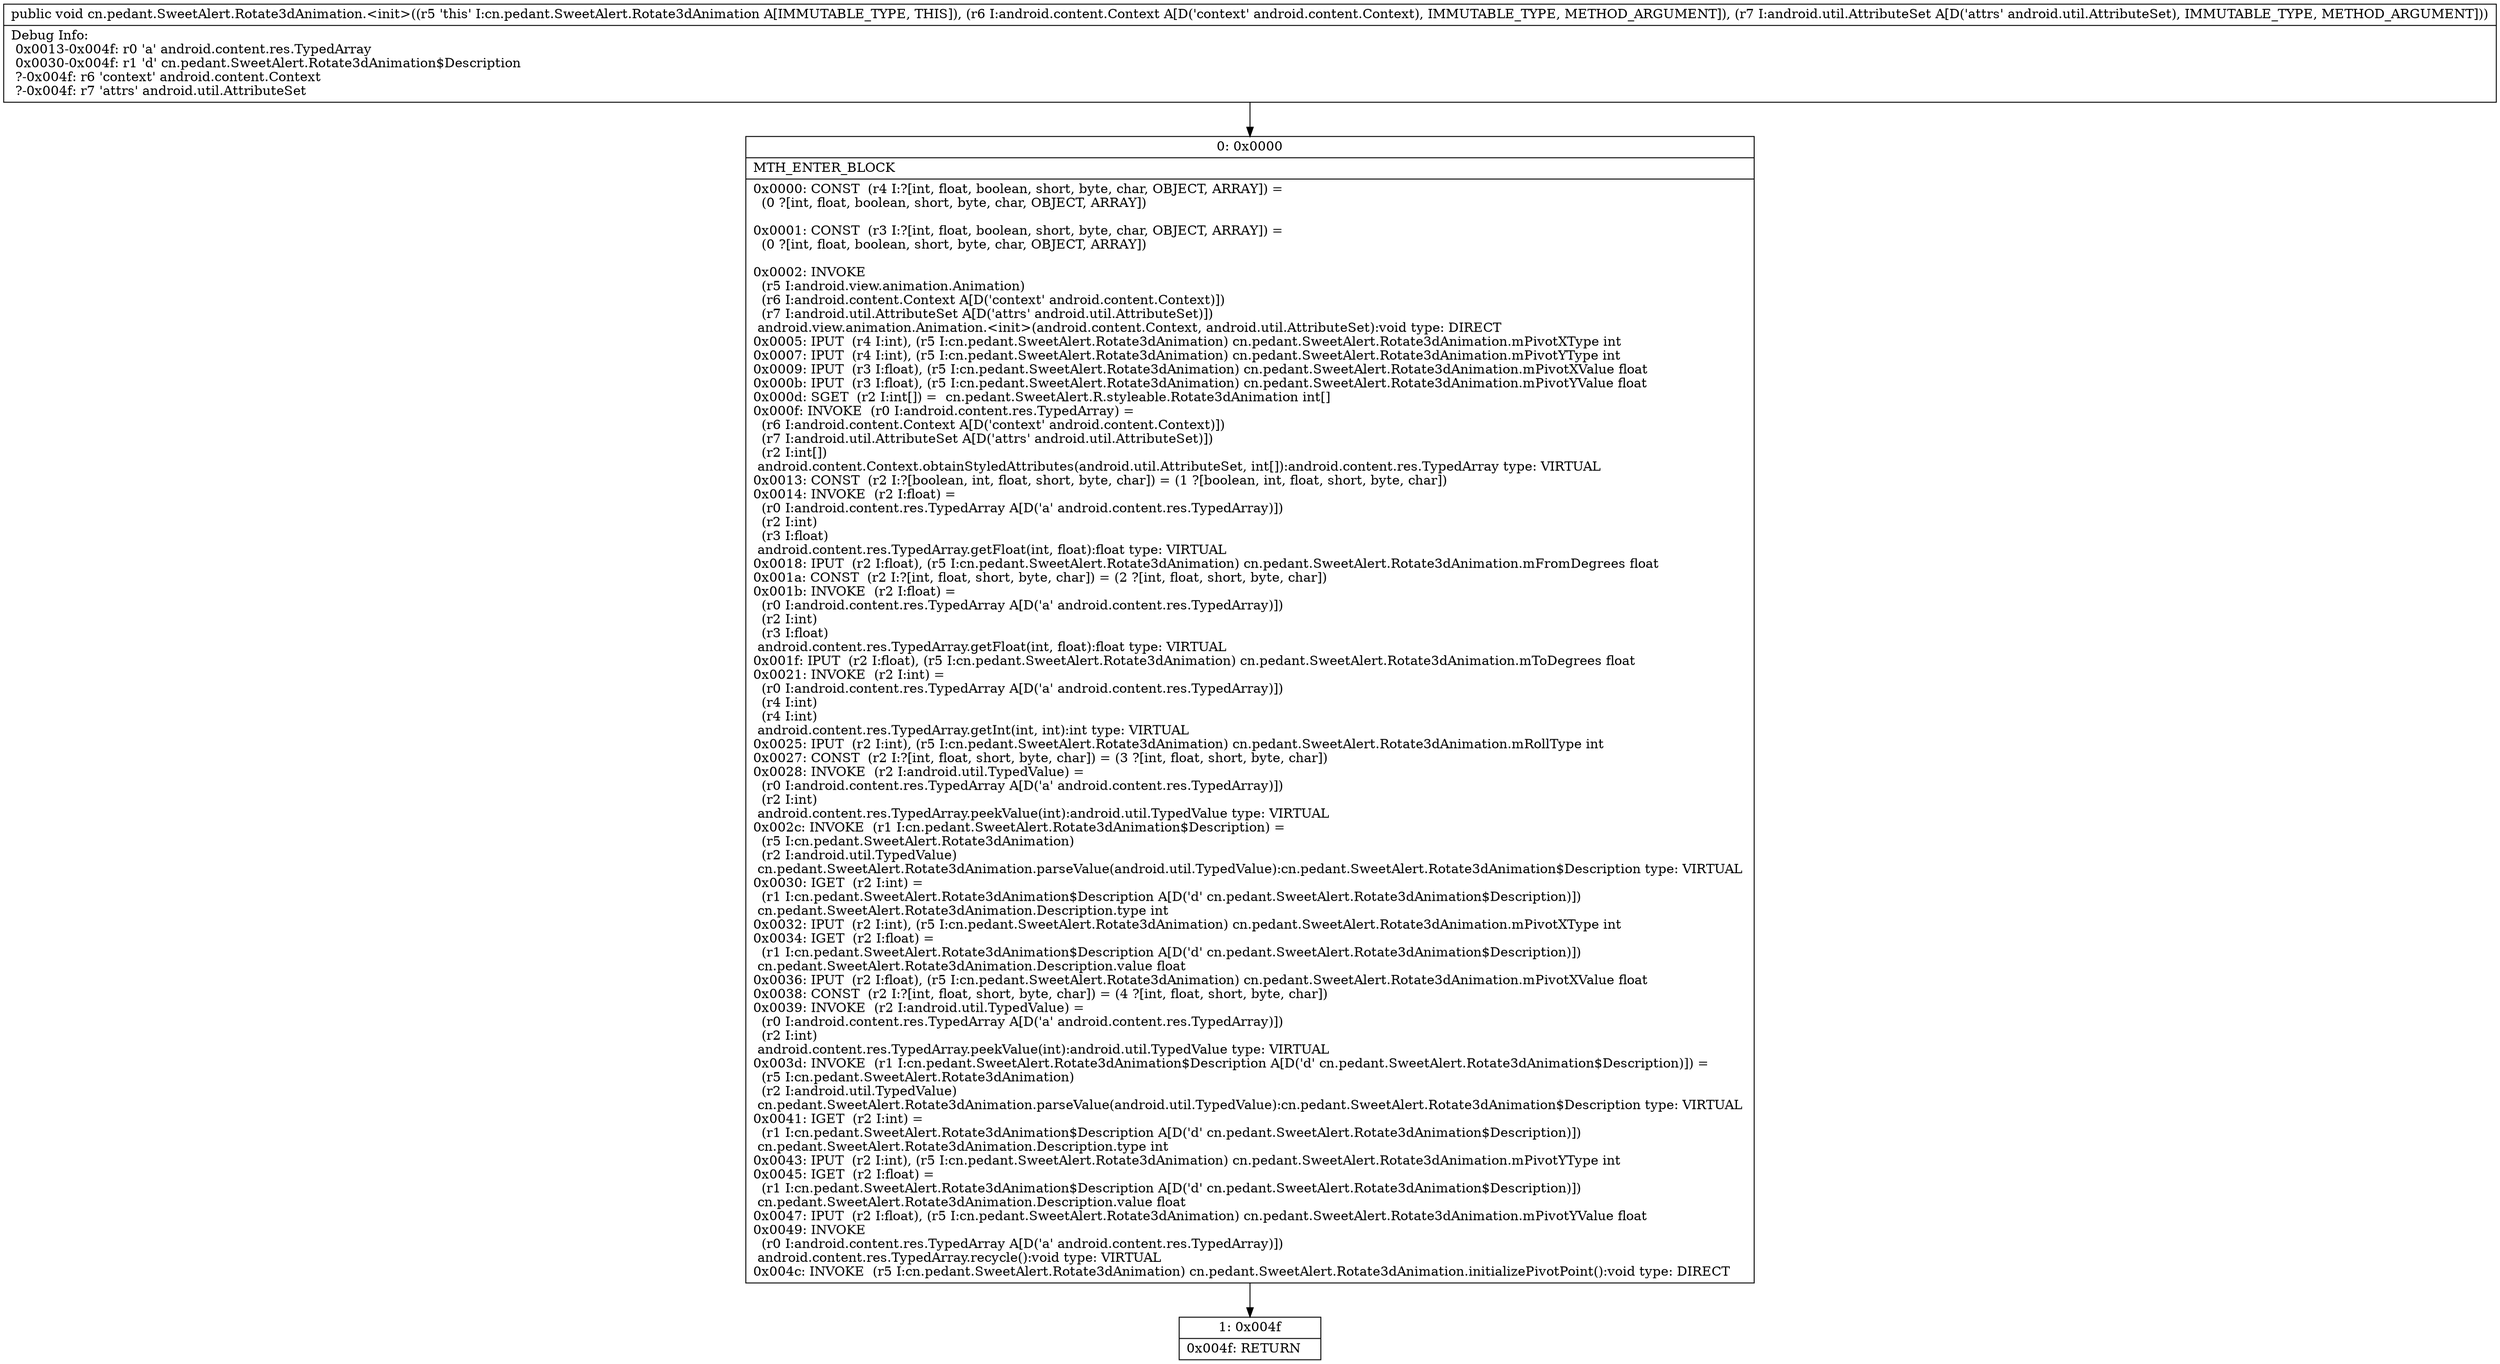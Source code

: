 digraph "CFG forcn.pedant.SweetAlert.Rotate3dAnimation.\<init\>(Landroid\/content\/Context;Landroid\/util\/AttributeSet;)V" {
Node_0 [shape=record,label="{0\:\ 0x0000|MTH_ENTER_BLOCK\l|0x0000: CONST  (r4 I:?[int, float, boolean, short, byte, char, OBJECT, ARRAY]) = \l  (0 ?[int, float, boolean, short, byte, char, OBJECT, ARRAY])\l \l0x0001: CONST  (r3 I:?[int, float, boolean, short, byte, char, OBJECT, ARRAY]) = \l  (0 ?[int, float, boolean, short, byte, char, OBJECT, ARRAY])\l \l0x0002: INVOKE  \l  (r5 I:android.view.animation.Animation)\l  (r6 I:android.content.Context A[D('context' android.content.Context)])\l  (r7 I:android.util.AttributeSet A[D('attrs' android.util.AttributeSet)])\l android.view.animation.Animation.\<init\>(android.content.Context, android.util.AttributeSet):void type: DIRECT \l0x0005: IPUT  (r4 I:int), (r5 I:cn.pedant.SweetAlert.Rotate3dAnimation) cn.pedant.SweetAlert.Rotate3dAnimation.mPivotXType int \l0x0007: IPUT  (r4 I:int), (r5 I:cn.pedant.SweetAlert.Rotate3dAnimation) cn.pedant.SweetAlert.Rotate3dAnimation.mPivotYType int \l0x0009: IPUT  (r3 I:float), (r5 I:cn.pedant.SweetAlert.Rotate3dAnimation) cn.pedant.SweetAlert.Rotate3dAnimation.mPivotXValue float \l0x000b: IPUT  (r3 I:float), (r5 I:cn.pedant.SweetAlert.Rotate3dAnimation) cn.pedant.SweetAlert.Rotate3dAnimation.mPivotYValue float \l0x000d: SGET  (r2 I:int[]) =  cn.pedant.SweetAlert.R.styleable.Rotate3dAnimation int[] \l0x000f: INVOKE  (r0 I:android.content.res.TypedArray) = \l  (r6 I:android.content.Context A[D('context' android.content.Context)])\l  (r7 I:android.util.AttributeSet A[D('attrs' android.util.AttributeSet)])\l  (r2 I:int[])\l android.content.Context.obtainStyledAttributes(android.util.AttributeSet, int[]):android.content.res.TypedArray type: VIRTUAL \l0x0013: CONST  (r2 I:?[boolean, int, float, short, byte, char]) = (1 ?[boolean, int, float, short, byte, char]) \l0x0014: INVOKE  (r2 I:float) = \l  (r0 I:android.content.res.TypedArray A[D('a' android.content.res.TypedArray)])\l  (r2 I:int)\l  (r3 I:float)\l android.content.res.TypedArray.getFloat(int, float):float type: VIRTUAL \l0x0018: IPUT  (r2 I:float), (r5 I:cn.pedant.SweetAlert.Rotate3dAnimation) cn.pedant.SweetAlert.Rotate3dAnimation.mFromDegrees float \l0x001a: CONST  (r2 I:?[int, float, short, byte, char]) = (2 ?[int, float, short, byte, char]) \l0x001b: INVOKE  (r2 I:float) = \l  (r0 I:android.content.res.TypedArray A[D('a' android.content.res.TypedArray)])\l  (r2 I:int)\l  (r3 I:float)\l android.content.res.TypedArray.getFloat(int, float):float type: VIRTUAL \l0x001f: IPUT  (r2 I:float), (r5 I:cn.pedant.SweetAlert.Rotate3dAnimation) cn.pedant.SweetAlert.Rotate3dAnimation.mToDegrees float \l0x0021: INVOKE  (r2 I:int) = \l  (r0 I:android.content.res.TypedArray A[D('a' android.content.res.TypedArray)])\l  (r4 I:int)\l  (r4 I:int)\l android.content.res.TypedArray.getInt(int, int):int type: VIRTUAL \l0x0025: IPUT  (r2 I:int), (r5 I:cn.pedant.SweetAlert.Rotate3dAnimation) cn.pedant.SweetAlert.Rotate3dAnimation.mRollType int \l0x0027: CONST  (r2 I:?[int, float, short, byte, char]) = (3 ?[int, float, short, byte, char]) \l0x0028: INVOKE  (r2 I:android.util.TypedValue) = \l  (r0 I:android.content.res.TypedArray A[D('a' android.content.res.TypedArray)])\l  (r2 I:int)\l android.content.res.TypedArray.peekValue(int):android.util.TypedValue type: VIRTUAL \l0x002c: INVOKE  (r1 I:cn.pedant.SweetAlert.Rotate3dAnimation$Description) = \l  (r5 I:cn.pedant.SweetAlert.Rotate3dAnimation)\l  (r2 I:android.util.TypedValue)\l cn.pedant.SweetAlert.Rotate3dAnimation.parseValue(android.util.TypedValue):cn.pedant.SweetAlert.Rotate3dAnimation$Description type: VIRTUAL \l0x0030: IGET  (r2 I:int) = \l  (r1 I:cn.pedant.SweetAlert.Rotate3dAnimation$Description A[D('d' cn.pedant.SweetAlert.Rotate3dAnimation$Description)])\l cn.pedant.SweetAlert.Rotate3dAnimation.Description.type int \l0x0032: IPUT  (r2 I:int), (r5 I:cn.pedant.SweetAlert.Rotate3dAnimation) cn.pedant.SweetAlert.Rotate3dAnimation.mPivotXType int \l0x0034: IGET  (r2 I:float) = \l  (r1 I:cn.pedant.SweetAlert.Rotate3dAnimation$Description A[D('d' cn.pedant.SweetAlert.Rotate3dAnimation$Description)])\l cn.pedant.SweetAlert.Rotate3dAnimation.Description.value float \l0x0036: IPUT  (r2 I:float), (r5 I:cn.pedant.SweetAlert.Rotate3dAnimation) cn.pedant.SweetAlert.Rotate3dAnimation.mPivotXValue float \l0x0038: CONST  (r2 I:?[int, float, short, byte, char]) = (4 ?[int, float, short, byte, char]) \l0x0039: INVOKE  (r2 I:android.util.TypedValue) = \l  (r0 I:android.content.res.TypedArray A[D('a' android.content.res.TypedArray)])\l  (r2 I:int)\l android.content.res.TypedArray.peekValue(int):android.util.TypedValue type: VIRTUAL \l0x003d: INVOKE  (r1 I:cn.pedant.SweetAlert.Rotate3dAnimation$Description A[D('d' cn.pedant.SweetAlert.Rotate3dAnimation$Description)]) = \l  (r5 I:cn.pedant.SweetAlert.Rotate3dAnimation)\l  (r2 I:android.util.TypedValue)\l cn.pedant.SweetAlert.Rotate3dAnimation.parseValue(android.util.TypedValue):cn.pedant.SweetAlert.Rotate3dAnimation$Description type: VIRTUAL \l0x0041: IGET  (r2 I:int) = \l  (r1 I:cn.pedant.SweetAlert.Rotate3dAnimation$Description A[D('d' cn.pedant.SweetAlert.Rotate3dAnimation$Description)])\l cn.pedant.SweetAlert.Rotate3dAnimation.Description.type int \l0x0043: IPUT  (r2 I:int), (r5 I:cn.pedant.SweetAlert.Rotate3dAnimation) cn.pedant.SweetAlert.Rotate3dAnimation.mPivotYType int \l0x0045: IGET  (r2 I:float) = \l  (r1 I:cn.pedant.SweetAlert.Rotate3dAnimation$Description A[D('d' cn.pedant.SweetAlert.Rotate3dAnimation$Description)])\l cn.pedant.SweetAlert.Rotate3dAnimation.Description.value float \l0x0047: IPUT  (r2 I:float), (r5 I:cn.pedant.SweetAlert.Rotate3dAnimation) cn.pedant.SweetAlert.Rotate3dAnimation.mPivotYValue float \l0x0049: INVOKE  \l  (r0 I:android.content.res.TypedArray A[D('a' android.content.res.TypedArray)])\l android.content.res.TypedArray.recycle():void type: VIRTUAL \l0x004c: INVOKE  (r5 I:cn.pedant.SweetAlert.Rotate3dAnimation) cn.pedant.SweetAlert.Rotate3dAnimation.initializePivotPoint():void type: DIRECT \l}"];
Node_1 [shape=record,label="{1\:\ 0x004f|0x004f: RETURN   \l}"];
MethodNode[shape=record,label="{public void cn.pedant.SweetAlert.Rotate3dAnimation.\<init\>((r5 'this' I:cn.pedant.SweetAlert.Rotate3dAnimation A[IMMUTABLE_TYPE, THIS]), (r6 I:android.content.Context A[D('context' android.content.Context), IMMUTABLE_TYPE, METHOD_ARGUMENT]), (r7 I:android.util.AttributeSet A[D('attrs' android.util.AttributeSet), IMMUTABLE_TYPE, METHOD_ARGUMENT]))  | Debug Info:\l  0x0013\-0x004f: r0 'a' android.content.res.TypedArray\l  0x0030\-0x004f: r1 'd' cn.pedant.SweetAlert.Rotate3dAnimation$Description\l  ?\-0x004f: r6 'context' android.content.Context\l  ?\-0x004f: r7 'attrs' android.util.AttributeSet\l}"];
MethodNode -> Node_0;
Node_0 -> Node_1;
}

